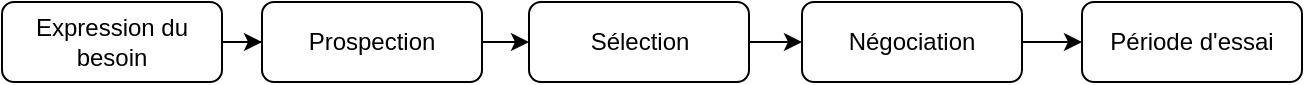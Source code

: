<mxfile version="24.7.13" pages="4">
  <diagram name="Schéma recrutement" id="yyfjAwbgxp0O6cG3YgLU">
    <mxGraphModel dx="954" dy="580" grid="1" gridSize="10" guides="1" tooltips="1" connect="1" arrows="1" fold="1" page="1" pageScale="1" pageWidth="827" pageHeight="1169" math="0" shadow="0">
      <root>
        <mxCell id="0" />
        <mxCell id="1" parent="0" />
        <mxCell id="gP5jbIThmRi-PLpS_TMl-3" value="" style="edgeStyle=orthogonalEdgeStyle;rounded=0;orthogonalLoop=1;jettySize=auto;html=1;" edge="1" parent="1" source="gP5jbIThmRi-PLpS_TMl-1" target="gP5jbIThmRi-PLpS_TMl-2">
          <mxGeometry relative="1" as="geometry" />
        </mxCell>
        <mxCell id="gP5jbIThmRi-PLpS_TMl-1" value="Expression du besoin" style="text;html=1;align=center;verticalAlign=middle;whiteSpace=wrap;rounded=1;strokeColor=default;" vertex="1" parent="1">
          <mxGeometry x="40" y="280" width="110" height="40" as="geometry" />
        </mxCell>
        <mxCell id="gP5jbIThmRi-PLpS_TMl-5" value="" style="edgeStyle=orthogonalEdgeStyle;rounded=0;orthogonalLoop=1;jettySize=auto;html=1;" edge="1" parent="1" source="gP5jbIThmRi-PLpS_TMl-2" target="gP5jbIThmRi-PLpS_TMl-4">
          <mxGeometry relative="1" as="geometry" />
        </mxCell>
        <mxCell id="gP5jbIThmRi-PLpS_TMl-2" value="Prospection" style="text;html=1;align=center;verticalAlign=middle;whiteSpace=wrap;rounded=1;strokeColor=default;" vertex="1" parent="1">
          <mxGeometry x="170" y="280" width="110" height="40" as="geometry" />
        </mxCell>
        <mxCell id="gP5jbIThmRi-PLpS_TMl-7" value="" style="edgeStyle=orthogonalEdgeStyle;rounded=0;orthogonalLoop=1;jettySize=auto;html=1;" edge="1" parent="1" source="gP5jbIThmRi-PLpS_TMl-4" target="gP5jbIThmRi-PLpS_TMl-6">
          <mxGeometry relative="1" as="geometry" />
        </mxCell>
        <mxCell id="gP5jbIThmRi-PLpS_TMl-4" value="Sélection" style="text;html=1;align=center;verticalAlign=middle;whiteSpace=wrap;rounded=1;strokeColor=default;" vertex="1" parent="1">
          <mxGeometry x="303.5" y="280" width="110" height="40" as="geometry" />
        </mxCell>
        <mxCell id="gP5jbIThmRi-PLpS_TMl-9" value="" style="edgeStyle=orthogonalEdgeStyle;rounded=0;orthogonalLoop=1;jettySize=auto;html=1;" edge="1" parent="1" source="gP5jbIThmRi-PLpS_TMl-6" target="gP5jbIThmRi-PLpS_TMl-8">
          <mxGeometry relative="1" as="geometry" />
        </mxCell>
        <mxCell id="gP5jbIThmRi-PLpS_TMl-6" value="Négociation" style="text;html=1;align=center;verticalAlign=middle;whiteSpace=wrap;rounded=1;strokeColor=default;" vertex="1" parent="1">
          <mxGeometry x="440" y="280" width="110" height="40" as="geometry" />
        </mxCell>
        <mxCell id="gP5jbIThmRi-PLpS_TMl-8" value="Période d&#39;essai" style="text;html=1;align=center;verticalAlign=middle;whiteSpace=wrap;rounded=1;strokeColor=default;" vertex="1" parent="1">
          <mxGeometry x="580" y="280" width="110" height="40" as="geometry" />
        </mxCell>
      </root>
    </mxGraphModel>
  </diagram>
  <diagram id="r0OTciP8BqNzioQnQM0-" name="Relation DRH et IA">
    <mxGraphModel dx="954" dy="580" grid="1" gridSize="10" guides="1" tooltips="1" connect="1" arrows="1" fold="1" page="1" pageScale="1" pageWidth="827" pageHeight="1169" math="0" shadow="0">
      <root>
        <mxCell id="0" />
        <mxCell id="1" parent="0" />
        <mxCell id="QLinlRIOrYTf9TcWys8q-1" value="Gestion des RH" style="rounded=0;whiteSpace=wrap;html=1;fontSize=16;fontStyle=1;align=left;" vertex="1" parent="1">
          <mxGeometry x="200" y="270" width="600" height="30" as="geometry" />
        </mxCell>
        <mxCell id="QLinlRIOrYTf9TcWys8q-3" value="Recrutement" style="rounded=0;whiteSpace=wrap;html=1;align=left;" vertex="1" parent="1">
          <mxGeometry x="200" y="300" width="600" height="30" as="geometry" />
        </mxCell>
        <mxCell id="QLinlRIOrYTf9TcWys8q-4" value="Rémunération" style="rounded=0;whiteSpace=wrap;html=1;align=left;" vertex="1" parent="1">
          <mxGeometry x="200" y="330" width="600" height="30" as="geometry" />
        </mxCell>
        <mxCell id="QLinlRIOrYTf9TcWys8q-5" value="Compétences" style="rounded=0;whiteSpace=wrap;html=1;align=left;" vertex="1" parent="1">
          <mxGeometry x="200" y="360" width="600" height="30" as="geometry" />
        </mxCell>
        <mxCell id="QLinlRIOrYTf9TcWys8q-6" value="Conditions de travail" style="rounded=0;whiteSpace=wrap;html=1;align=left;" vertex="1" parent="1">
          <mxGeometry x="200" y="390" width="600" height="30" as="geometry" />
        </mxCell>
        <mxCell id="QLinlRIOrYTf9TcWys8q-9" value="Stratégie" style="rounded=0;whiteSpace=wrap;html=1;fontSize=16;fontStyle=1;align=left;" vertex="1" parent="1">
          <mxGeometry x="200" y="200" width="600" height="30" as="geometry" />
        </mxCell>
        <mxCell id="QLinlRIOrYTf9TcWys8q-10" value="Accompagnement de la transformation" style="rounded=0;whiteSpace=wrap;html=1;align=left;" vertex="1" parent="1">
          <mxGeometry x="200" y="230" width="600" height="30" as="geometry" />
        </mxCell>
        <mxCell id="QLinlRIOrYTf9TcWys8q-12" value="Domaines d&#39;action de la fonction RH liés à l&#39;Intelligence artificielle" style="rounded=0;whiteSpace=wrap;html=1;fontSize=16;fontStyle=1;align=left;" vertex="1" parent="1">
          <mxGeometry x="200" y="120" width="600" height="30" as="geometry" />
        </mxCell>
        <mxCell id="QLinlRIOrYTf9TcWys8q-13" value="Droit" style="rounded=0;whiteSpace=wrap;html=1;align=center;" vertex="1" parent="1">
          <mxGeometry x="470" y="170" width="110" height="30" as="geometry" />
        </mxCell>
        <mxCell id="QLinlRIOrYTf9TcWys8q-14" value="Gouvernance des données" style="rounded=0;whiteSpace=wrap;html=1;align=center;" vertex="1" parent="1">
          <mxGeometry x="580" y="170" width="110" height="30" as="geometry" />
        </mxCell>
        <mxCell id="QLinlRIOrYTf9TcWys8q-15" value="Développement de la confiance" style="rounded=0;whiteSpace=wrap;html=1;align=center;" vertex="1" parent="1">
          <mxGeometry x="690" y="170" width="110" height="30" as="geometry" />
        </mxCell>
        <mxCell id="QLinlRIOrYTf9TcWys8q-30" value="Non étudié" style="text;html=1;align=center;verticalAlign=middle;whiteSpace=wrap;rounded=0;strokeColor=none;fillColor=#E6E6E6;" vertex="1" parent="1">
          <mxGeometry x="470" y="230" width="330" height="30" as="geometry" />
        </mxCell>
        <mxCell id="QLinlRIOrYTf9TcWys8q-32" value="Non étudié" style="text;html=1;align=center;verticalAlign=middle;whiteSpace=wrap;rounded=0;strokeColor=none;fillColor=#E6E6E6;" vertex="1" parent="1">
          <mxGeometry x="470" y="330" width="330" height="30" as="geometry" />
        </mxCell>
        <mxCell id="QLinlRIOrYTf9TcWys8q-33" value="Non étudié" style="text;html=1;align=center;verticalAlign=middle;whiteSpace=wrap;rounded=0;strokeColor=none;fillColor=#E6E6E6;" vertex="1" parent="1">
          <mxGeometry x="470" y="360" width="330" height="30" as="geometry" />
        </mxCell>
        <mxCell id="QLinlRIOrYTf9TcWys8q-34" value="Non étudié" style="text;html=1;align=center;verticalAlign=middle;whiteSpace=wrap;rounded=0;strokeColor=none;fillColor=#E6E6E6;" vertex="1" parent="1">
          <mxGeometry x="470" y="390" width="330" height="30" as="geometry" />
        </mxCell>
        <mxCell id="QLinlRIOrYTf9TcWys8q-35" value="Objet de la recherche" style="text;html=1;align=center;verticalAlign=middle;whiteSpace=wrap;rounded=0;strokeColor=#82b366;fillColor=#d5e8d4;fontStyle=1" vertex="1" parent="1">
          <mxGeometry x="470" y="300" width="330" height="30" as="geometry" />
        </mxCell>
      </root>
    </mxGraphModel>
  </diagram>
  <diagram id="6tbLB1gGp-TPFGKvn3AH" name="Schéma individualisation du recrutement">
    <mxGraphModel dx="949" dy="581" grid="1" gridSize="10" guides="1" tooltips="1" connect="1" arrows="1" fold="1" page="1" pageScale="1" pageWidth="827" pageHeight="1169" math="0" shadow="0">
      <root>
        <mxCell id="0" />
        <mxCell id="1" parent="0" />
        <mxCell id="Mkoeq8eyQxEcnQtcZCzA-1" value="" style="edgeStyle=orthogonalEdgeStyle;rounded=0;orthogonalLoop=1;jettySize=auto;html=1;" edge="1" parent="1" source="Mkoeq8eyQxEcnQtcZCzA-2" target="Mkoeq8eyQxEcnQtcZCzA-4">
          <mxGeometry relative="1" as="geometry" />
        </mxCell>
        <mxCell id="Mkoeq8eyQxEcnQtcZCzA-2" value="Expression du besoin" style="text;html=1;align=center;verticalAlign=middle;whiteSpace=wrap;rounded=1;strokeColor=default;" vertex="1" parent="1">
          <mxGeometry x="40" y="280" width="110" height="40" as="geometry" />
        </mxCell>
        <mxCell id="Mkoeq8eyQxEcnQtcZCzA-3" value="" style="edgeStyle=orthogonalEdgeStyle;rounded=0;orthogonalLoop=1;jettySize=auto;html=1;" edge="1" parent="1" source="Mkoeq8eyQxEcnQtcZCzA-4" target="Mkoeq8eyQxEcnQtcZCzA-6">
          <mxGeometry relative="1" as="geometry" />
        </mxCell>
        <mxCell id="Mkoeq8eyQxEcnQtcZCzA-4" value="Prospection" style="text;html=1;align=center;verticalAlign=middle;whiteSpace=wrap;rounded=1;strokeColor=default;" vertex="1" parent="1">
          <mxGeometry x="170" y="280" width="110" height="40" as="geometry" />
        </mxCell>
        <mxCell id="Mkoeq8eyQxEcnQtcZCzA-5" value="" style="edgeStyle=orthogonalEdgeStyle;rounded=0;orthogonalLoop=1;jettySize=auto;html=1;" edge="1" parent="1" source="Mkoeq8eyQxEcnQtcZCzA-6" target="Mkoeq8eyQxEcnQtcZCzA-8">
          <mxGeometry relative="1" as="geometry" />
        </mxCell>
        <mxCell id="Mkoeq8eyQxEcnQtcZCzA-6" value="Sélection" style="text;html=1;align=center;verticalAlign=middle;whiteSpace=wrap;rounded=1;strokeColor=default;" vertex="1" parent="1">
          <mxGeometry x="303.5" y="280" width="110" height="40" as="geometry" />
        </mxCell>
        <mxCell id="Mkoeq8eyQxEcnQtcZCzA-7" value="" style="edgeStyle=orthogonalEdgeStyle;rounded=0;orthogonalLoop=1;jettySize=auto;html=1;" edge="1" parent="1" source="Mkoeq8eyQxEcnQtcZCzA-8" target="Mkoeq8eyQxEcnQtcZCzA-9">
          <mxGeometry relative="1" as="geometry" />
        </mxCell>
        <mxCell id="Mkoeq8eyQxEcnQtcZCzA-8" value="Négociation" style="text;html=1;align=center;verticalAlign=middle;whiteSpace=wrap;rounded=1;strokeColor=default;" vertex="1" parent="1">
          <mxGeometry x="440" y="280" width="110" height="40" as="geometry" />
        </mxCell>
        <mxCell id="Mkoeq8eyQxEcnQtcZCzA-9" value="Période d&#39;essai" style="text;html=1;align=center;verticalAlign=middle;whiteSpace=wrap;rounded=1;strokeColor=default;" vertex="1" parent="1">
          <mxGeometry x="580" y="280" width="110" height="40" as="geometry" />
        </mxCell>
        <mxCell id="Mkoeq8eyQxEcnQtcZCzA-12" value="" style="verticalLabelPosition=bottom;verticalAlign=top;html=1;shape=mxgraph.basic.orthogonal_triangle" vertex="1" parent="1">
          <mxGeometry x="40" y="340" width="650" height="70" as="geometry" />
        </mxCell>
        <mxCell id="Mkoeq8eyQxEcnQtcZCzA-13" value="" style="verticalLabelPosition=bottom;verticalAlign=top;html=1;shape=mxgraph.basic.orthogonal_triangle;rotation=-180;" vertex="1" parent="1">
          <mxGeometry x="39" y="338" width="649" height="70" as="geometry" />
        </mxCell>
        <mxCell id="Mkoeq8eyQxEcnQtcZCzA-15" value="&lt;font style=&quot;font-size: 15px;&quot;&gt;Individualisation&lt;/font&gt;" style="text;html=1;align=center;verticalAlign=middle;resizable=0;points=[];autosize=1;strokeColor=none;fillColor=none;" vertex="1" parent="1">
          <mxGeometry x="540" y="350" width="130" height="30" as="geometry" />
        </mxCell>
        <mxCell id="Mkoeq8eyQxEcnQtcZCzA-16" value="&lt;span style=&quot;font-size: 15px;&quot;&gt;Approche collective&lt;/span&gt;" style="text;html=1;align=center;verticalAlign=middle;resizable=0;points=[];autosize=1;strokeColor=none;fillColor=none;" vertex="1" parent="1">
          <mxGeometry x="50" y="370" width="150" height="30" as="geometry" />
        </mxCell>
      </root>
    </mxGraphModel>
  </diagram>
  <diagram id="J4A9ynQh-gscLU9ENh8C" name="Page-4">
    <mxGraphModel dx="949" dy="581" grid="1" gridSize="10" guides="1" tooltips="1" connect="1" arrows="1" fold="1" page="1" pageScale="1" pageWidth="827" pageHeight="1169" math="0" shadow="0">
      <root>
        <mxCell id="0" />
        <mxCell id="1" parent="0" />
      </root>
    </mxGraphModel>
  </diagram>
</mxfile>
